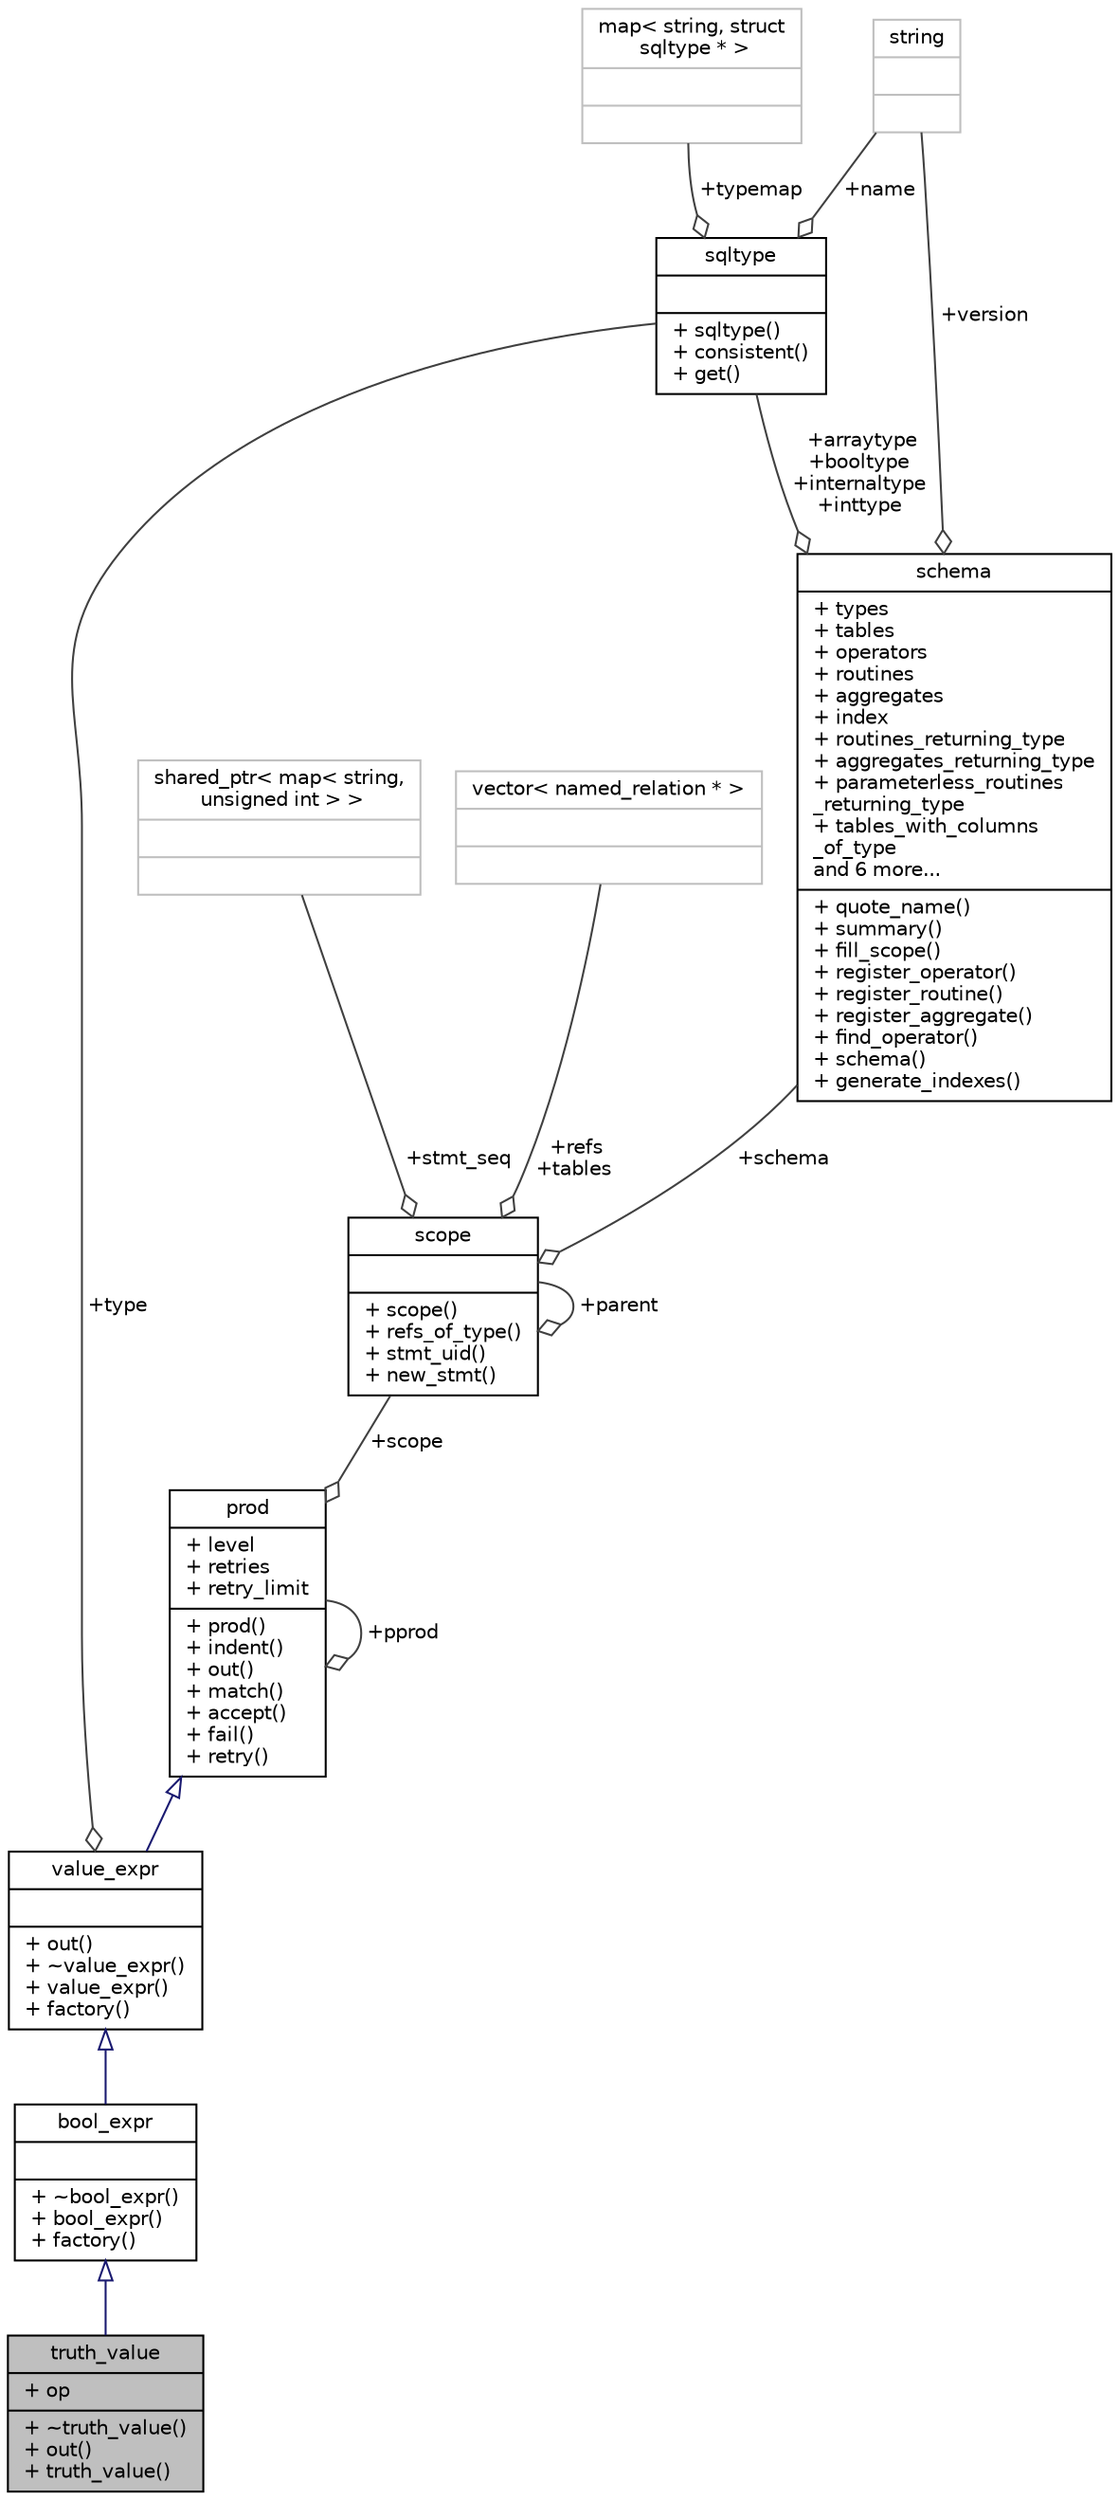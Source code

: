 digraph "truth_value"
{
 // LATEX_PDF_SIZE
  edge [fontname="Helvetica",fontsize="10",labelfontname="Helvetica",labelfontsize="10"];
  node [fontname="Helvetica",fontsize="10",shape=record];
  Node1 [label="{truth_value\n|+ op\l|+ ~truth_value()\l+ out()\l+ truth_value()\l}",height=0.2,width=0.4,color="black", fillcolor="grey75", style="filled", fontcolor="black",tooltip=" "];
  Node2 -> Node1 [dir="back",color="midnightblue",fontsize="10",style="solid",arrowtail="onormal",fontname="Helvetica"];
  Node2 [label="{bool_expr\n||+ ~bool_expr()\l+ bool_expr()\l+ factory()\l}",height=0.2,width=0.4,color="black", fillcolor="white", style="filled",URL="$structbool__expr.html",tooltip=" "];
  Node3 -> Node2 [dir="back",color="midnightblue",fontsize="10",style="solid",arrowtail="onormal",fontname="Helvetica"];
  Node3 [label="{value_expr\n||+ out()\l+ ~value_expr()\l+ value_expr()\l+ factory()\l}",height=0.2,width=0.4,color="black", fillcolor="white", style="filled",URL="$structvalue__expr.html",tooltip=" "];
  Node4 -> Node3 [dir="back",color="midnightblue",fontsize="10",style="solid",arrowtail="onormal",fontname="Helvetica"];
  Node4 [label="{prod\n|+ level\l+ retries\l+ retry_limit\l|+ prod()\l+ indent()\l+ out()\l+ match()\l+ accept()\l+ fail()\l+ retry()\l}",height=0.2,width=0.4,color="black", fillcolor="white", style="filled",URL="$structprod.html",tooltip="Base class for AST nodes."];
  Node4 -> Node4 [color="grey25",fontsize="10",style="solid",label=" +pprod" ,arrowhead="odiamond",fontname="Helvetica"];
  Node5 -> Node4 [color="grey25",fontsize="10",style="solid",label=" +scope" ,arrowhead="odiamond",fontname="Helvetica"];
  Node5 [label="{scope\n||+ scope()\l+ refs_of_type()\l+ stmt_uid()\l+ new_stmt()\l}",height=0.2,width=0.4,color="black", fillcolor="white", style="filled",URL="$structscope.html",tooltip=" "];
  Node6 -> Node5 [color="grey25",fontsize="10",style="solid",label=" +schema" ,arrowhead="odiamond",fontname="Helvetica"];
  Node6 [label="{schema\n|+ types\l+ tables\l+ operators\l+ routines\l+ aggregates\l+ index\l+ routines_returning_type\l+ aggregates_returning_type\l+ parameterless_routines\l_returning_type\l+ tables_with_columns\l_of_type\land 6 more...\l|+ quote_name()\l+ summary()\l+ fill_scope()\l+ register_operator()\l+ register_routine()\l+ register_aggregate()\l+ find_operator()\l+ schema()\l+ generate_indexes()\l}",height=0.2,width=0.4,color="black", fillcolor="white", style="filled",URL="$structschema.html",tooltip=" "];
  Node7 -> Node6 [color="grey25",fontsize="10",style="solid",label=" +version" ,arrowhead="odiamond",fontname="Helvetica"];
  Node7 [label="{string\n||}",height=0.2,width=0.4,color="grey75", fillcolor="white", style="filled",tooltip=" "];
  Node8 -> Node6 [color="grey25",fontsize="10",style="solid",label=" +arraytype\n+booltype\n+internaltype\n+inttype" ,arrowhead="odiamond",fontname="Helvetica"];
  Node8 [label="{sqltype\n||+ sqltype()\l+ consistent()\l+ get()\l}",height=0.2,width=0.4,color="black", fillcolor="white", style="filled",URL="$structsqltype.html",tooltip=" "];
  Node9 -> Node8 [color="grey25",fontsize="10",style="solid",label=" +typemap" ,arrowhead="odiamond",fontname="Helvetica"];
  Node9 [label="{map\< string, struct\l sqltype * \>\n||}",height=0.2,width=0.4,color="grey75", fillcolor="white", style="filled",tooltip=" "];
  Node7 -> Node8 [color="grey25",fontsize="10",style="solid",label=" +name" ,arrowhead="odiamond",fontname="Helvetica"];
  Node10 -> Node5 [color="grey25",fontsize="10",style="solid",label=" +stmt_seq" ,arrowhead="odiamond",fontname="Helvetica"];
  Node10 [label="{shared_ptr\< map\< string,\l unsigned int \> \>\n||}",height=0.2,width=0.4,color="grey75", fillcolor="white", style="filled",tooltip=" "];
  Node11 -> Node5 [color="grey25",fontsize="10",style="solid",label=" +refs\n+tables" ,arrowhead="odiamond",fontname="Helvetica"];
  Node11 [label="{vector\< named_relation * \>\n||}",height=0.2,width=0.4,color="grey75", fillcolor="white", style="filled",tooltip=" "];
  Node5 -> Node5 [color="grey25",fontsize="10",style="solid",label=" +parent" ,arrowhead="odiamond",fontname="Helvetica"];
  Node8 -> Node3 [color="grey25",fontsize="10",style="solid",label=" +type" ,arrowhead="odiamond",fontname="Helvetica"];
}
